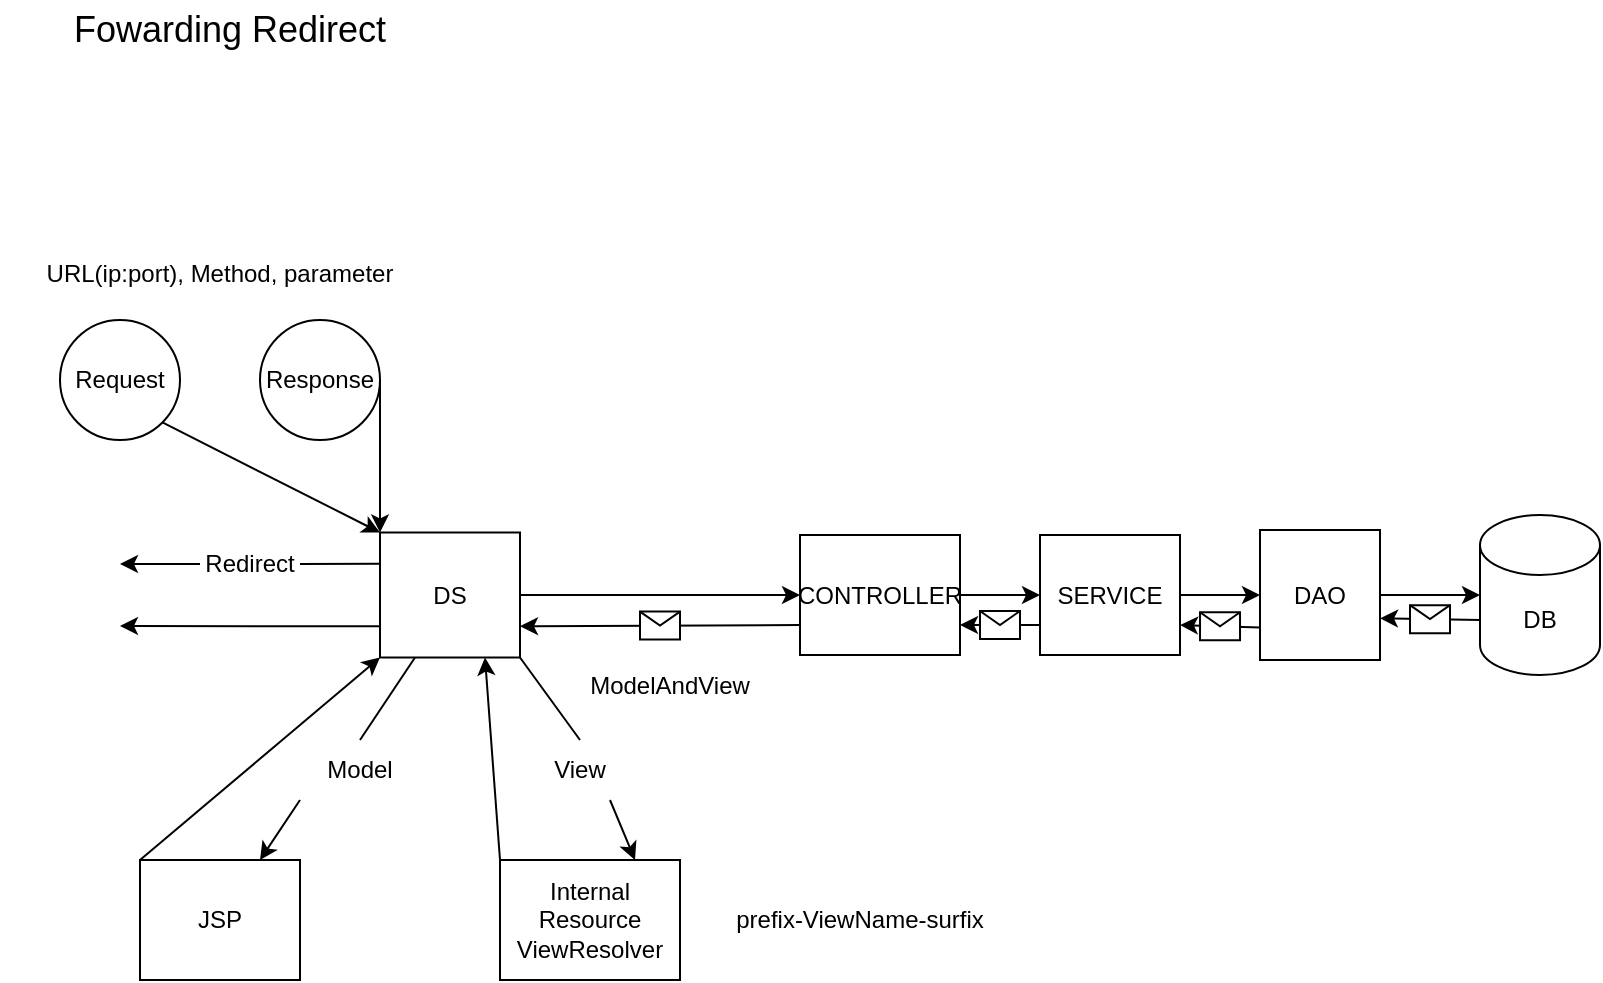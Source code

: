<mxfile version="20.8.17" type="github">
  <diagram name="페이지-1" id="sayw9rO7tbvS01IIlFyr">
    <mxGraphModel dx="1302" dy="647" grid="1" gridSize="10" guides="1" tooltips="1" connect="1" arrows="1" fold="1" page="1" pageScale="1" pageWidth="827" pageHeight="1169" math="0" shadow="0">
      <root>
        <mxCell id="0" />
        <mxCell id="1" parent="0" />
        <mxCell id="9UvphXqQE4aDw9bfN-vL-2" value="DAO" style="whiteSpace=wrap;html=1;" vertex="1" parent="1">
          <mxGeometry x="630" y="305" width="60" height="65" as="geometry" />
        </mxCell>
        <mxCell id="9UvphXqQE4aDw9bfN-vL-3" value="SERVICE" style="whiteSpace=wrap;html=1;" vertex="1" parent="1">
          <mxGeometry x="520" y="307.5" width="70" height="60" as="geometry" />
        </mxCell>
        <mxCell id="9UvphXqQE4aDw9bfN-vL-5" value="CONTROLLER" style="whiteSpace=wrap;html=1;" vertex="1" parent="1">
          <mxGeometry x="400" y="307.5" width="80" height="60" as="geometry" />
        </mxCell>
        <mxCell id="9UvphXqQE4aDw9bfN-vL-7" value="DS" style="whiteSpace=wrap;html=1;" vertex="1" parent="1">
          <mxGeometry x="190" y="306.25" width="70" height="62.5" as="geometry" />
        </mxCell>
        <mxCell id="9UvphXqQE4aDw9bfN-vL-9" value="JSP" style="rounded=0;whiteSpace=wrap;html=1;" vertex="1" parent="1">
          <mxGeometry x="70" y="470" width="80" height="60" as="geometry" />
        </mxCell>
        <mxCell id="9UvphXqQE4aDw9bfN-vL-10" value="Internal&lt;br&gt;Resource&lt;br&gt;ViewResolver" style="rounded=0;whiteSpace=wrap;html=1;" vertex="1" parent="1">
          <mxGeometry x="250" y="470" width="90" height="60" as="geometry" />
        </mxCell>
        <mxCell id="9UvphXqQE4aDw9bfN-vL-15" value="" style="endArrow=classic;html=1;rounded=0;entryX=0;entryY=0.5;entryDx=0;entryDy=0;" edge="1" parent="1" source="9UvphXqQE4aDw9bfN-vL-7" target="9UvphXqQE4aDw9bfN-vL-5">
          <mxGeometry width="50" height="50" relative="1" as="geometry">
            <mxPoint x="220" y="390" as="sourcePoint" />
            <mxPoint x="290.711" y="340" as="targetPoint" />
          </mxGeometry>
        </mxCell>
        <mxCell id="9UvphXqQE4aDw9bfN-vL-16" value="" style="endArrow=classic;html=1;rounded=0;entryX=0;entryY=0.5;entryDx=0;entryDy=0;" edge="1" parent="1" source="9UvphXqQE4aDw9bfN-vL-5" target="9UvphXqQE4aDw9bfN-vL-3">
          <mxGeometry width="50" height="50" relative="1" as="geometry">
            <mxPoint x="400" y="390" as="sourcePoint" />
            <mxPoint x="440" y="340" as="targetPoint" />
          </mxGeometry>
        </mxCell>
        <mxCell id="9UvphXqQE4aDw9bfN-vL-17" value="" style="endArrow=classic;html=1;rounded=0;entryX=0;entryY=0.5;entryDx=0;entryDy=0;" edge="1" parent="1" source="9UvphXqQE4aDw9bfN-vL-3" target="9UvphXqQE4aDw9bfN-vL-2">
          <mxGeometry width="50" height="50" relative="1" as="geometry">
            <mxPoint x="550" y="390" as="sourcePoint" />
            <mxPoint x="620.711" y="340" as="targetPoint" />
          </mxGeometry>
        </mxCell>
        <mxCell id="9UvphXqQE4aDw9bfN-vL-19" value="" style="endArrow=classic;html=1;rounded=0;entryX=0;entryY=0.5;entryDx=0;entryDy=0;entryPerimeter=0;" edge="1" parent="1" source="9UvphXqQE4aDw9bfN-vL-2" target="9UvphXqQE4aDw9bfN-vL-39">
          <mxGeometry width="50" height="50" relative="1" as="geometry">
            <mxPoint x="700" y="390" as="sourcePoint" />
            <mxPoint x="730" y="343" as="targetPoint" />
          </mxGeometry>
        </mxCell>
        <mxCell id="9UvphXqQE4aDw9bfN-vL-27" value="" style="endArrow=classic;html=1;rounded=0;entryX=1;entryY=0.75;entryDx=0;entryDy=0;exitX=0;exitY=0.75;exitDx=0;exitDy=0;" edge="1" parent="1" source="9UvphXqQE4aDw9bfN-vL-3" target="9UvphXqQE4aDw9bfN-vL-5">
          <mxGeometry relative="1" as="geometry">
            <mxPoint x="378.5" y="360" as="sourcePoint" />
            <mxPoint x="278.5" y="360" as="targetPoint" />
          </mxGeometry>
        </mxCell>
        <mxCell id="9UvphXqQE4aDw9bfN-vL-28" value="" style="shape=message;html=1;outlineConnect=0;" vertex="1" parent="9UvphXqQE4aDw9bfN-vL-27">
          <mxGeometry width="20" height="14" relative="1" as="geometry">
            <mxPoint x="-10" y="-7" as="offset" />
          </mxGeometry>
        </mxCell>
        <mxCell id="9UvphXqQE4aDw9bfN-vL-29" value="" style="endArrow=classic;html=1;rounded=0;exitX=0;exitY=0.75;exitDx=0;exitDy=0;entryX=1;entryY=0.75;entryDx=0;entryDy=0;" edge="1" parent="1" source="9UvphXqQE4aDw9bfN-vL-2" target="9UvphXqQE4aDw9bfN-vL-3">
          <mxGeometry relative="1" as="geometry">
            <mxPoint x="530" y="360" as="sourcePoint" />
            <mxPoint x="440" y="360" as="targetPoint" />
          </mxGeometry>
        </mxCell>
        <mxCell id="9UvphXqQE4aDw9bfN-vL-30" value="" style="shape=message;html=1;outlineConnect=0;" vertex="1" parent="9UvphXqQE4aDw9bfN-vL-29">
          <mxGeometry width="20" height="14" relative="1" as="geometry">
            <mxPoint x="-10" y="-7" as="offset" />
          </mxGeometry>
        </mxCell>
        <mxCell id="9UvphXqQE4aDw9bfN-vL-35" value="" style="endArrow=classic;html=1;rounded=0;entryX=1;entryY=0.679;entryDx=0;entryDy=0;exitX=0;exitY=0;exitDx=0;exitDy=52.5;exitPerimeter=0;entryPerimeter=0;" edge="1" parent="1" source="9UvphXqQE4aDw9bfN-vL-39" target="9UvphXqQE4aDw9bfN-vL-2">
          <mxGeometry relative="1" as="geometry">
            <mxPoint x="730" y="363" as="sourcePoint" />
            <mxPoint x="600" y="360" as="targetPoint" />
          </mxGeometry>
        </mxCell>
        <mxCell id="9UvphXqQE4aDw9bfN-vL-36" value="" style="shape=message;html=1;outlineConnect=0;" vertex="1" parent="9UvphXqQE4aDw9bfN-vL-35">
          <mxGeometry width="20" height="14" relative="1" as="geometry">
            <mxPoint x="-10" y="-7" as="offset" />
          </mxGeometry>
        </mxCell>
        <mxCell id="9UvphXqQE4aDw9bfN-vL-37" value="ModelAndView" style="text;html=1;strokeColor=none;fillColor=none;align=center;verticalAlign=middle;whiteSpace=wrap;rounded=0;" vertex="1" parent="1">
          <mxGeometry x="290" y="367.5" width="90" height="30" as="geometry" />
        </mxCell>
        <mxCell id="9UvphXqQE4aDw9bfN-vL-39" value="DB" style="shape=cylinder3;whiteSpace=wrap;html=1;boundedLbl=1;backgroundOutline=1;size=15;" vertex="1" parent="1">
          <mxGeometry x="740" y="297.5" width="60" height="80" as="geometry" />
        </mxCell>
        <mxCell id="9UvphXqQE4aDw9bfN-vL-41" value="" style="endArrow=classic;html=1;rounded=0;exitX=0;exitY=0.75;exitDx=0;exitDy=0;entryX=1;entryY=0.75;entryDx=0;entryDy=0;" edge="1" parent="1" source="9UvphXqQE4aDw9bfN-vL-5" target="9UvphXqQE4aDw9bfN-vL-7">
          <mxGeometry relative="1" as="geometry">
            <mxPoint x="210" y="360" as="sourcePoint" />
            <mxPoint x="140" y="360" as="targetPoint" />
          </mxGeometry>
        </mxCell>
        <mxCell id="9UvphXqQE4aDw9bfN-vL-42" value="" style="shape=message;html=1;outlineConnect=0;" vertex="1" parent="9UvphXqQE4aDw9bfN-vL-41">
          <mxGeometry width="20" height="14" relative="1" as="geometry">
            <mxPoint x="-10" y="-7" as="offset" />
          </mxGeometry>
        </mxCell>
        <mxCell id="9UvphXqQE4aDw9bfN-vL-43" value="" style="endArrow=classic;html=1;rounded=0;entryX=0;entryY=1;entryDx=0;entryDy=0;exitX=0;exitY=0;exitDx=0;exitDy=0;" edge="1" parent="1" source="9UvphXqQE4aDw9bfN-vL-9" target="9UvphXqQE4aDw9bfN-vL-7">
          <mxGeometry width="50" height="50" relative="1" as="geometry">
            <mxPoint x="140" y="470" as="sourcePoint" />
            <mxPoint x="190" y="420" as="targetPoint" />
          </mxGeometry>
        </mxCell>
        <mxCell id="9UvphXqQE4aDw9bfN-vL-44" value="" style="endArrow=classic;html=1;rounded=0;entryX=0.75;entryY=0;entryDx=0;entryDy=0;startArrow=none;exitX=0;exitY=1;exitDx=0;exitDy=0;" edge="1" parent="1" source="9UvphXqQE4aDw9bfN-vL-45" target="9UvphXqQE4aDw9bfN-vL-9">
          <mxGeometry width="50" height="50" relative="1" as="geometry">
            <mxPoint x="160" y="440" as="sourcePoint" />
            <mxPoint x="270" y="400" as="targetPoint" />
          </mxGeometry>
        </mxCell>
        <mxCell id="9UvphXqQE4aDw9bfN-vL-46" value="" style="endArrow=none;html=1;rounded=0;entryX=0.5;entryY=0;entryDx=0;entryDy=0;exitX=0.25;exitY=1;exitDx=0;exitDy=0;" edge="1" parent="1" source="9UvphXqQE4aDw9bfN-vL-7" target="9UvphXqQE4aDw9bfN-vL-45">
          <mxGeometry width="50" height="50" relative="1" as="geometry">
            <mxPoint x="237.5" y="368.75" as="sourcePoint" />
            <mxPoint x="200" y="470" as="targetPoint" />
          </mxGeometry>
        </mxCell>
        <mxCell id="9UvphXqQE4aDw9bfN-vL-45" value="Model" style="text;html=1;strokeColor=none;fillColor=none;align=center;verticalAlign=middle;whiteSpace=wrap;rounded=0;" vertex="1" parent="1">
          <mxGeometry x="150" y="410" width="60" height="30" as="geometry" />
        </mxCell>
        <mxCell id="9UvphXqQE4aDw9bfN-vL-47" value="" style="endArrow=classic;html=1;rounded=0;exitX=0;exitY=0;exitDx=0;exitDy=0;entryX=0.75;entryY=1;entryDx=0;entryDy=0;" edge="1" parent="1" source="9UvphXqQE4aDw9bfN-vL-10" target="9UvphXqQE4aDw9bfN-vL-7">
          <mxGeometry width="50" height="50" relative="1" as="geometry">
            <mxPoint x="280" y="450" as="sourcePoint" />
            <mxPoint x="330" y="400" as="targetPoint" />
          </mxGeometry>
        </mxCell>
        <mxCell id="9UvphXqQE4aDw9bfN-vL-48" value="" style="endArrow=classic;html=1;rounded=0;exitX=0.75;exitY=1;exitDx=0;exitDy=0;entryX=0.75;entryY=0;entryDx=0;entryDy=0;startArrow=none;" edge="1" parent="1" source="9UvphXqQE4aDw9bfN-vL-50" target="9UvphXqQE4aDw9bfN-vL-10">
          <mxGeometry width="50" height="50" relative="1" as="geometry">
            <mxPoint x="310" y="400" as="sourcePoint" />
            <mxPoint x="360" y="450" as="targetPoint" />
          </mxGeometry>
        </mxCell>
        <mxCell id="9UvphXqQE4aDw9bfN-vL-49" value="" style="endArrow=none;html=1;rounded=0;exitX=1;exitY=1;exitDx=0;exitDy=0;entryX=0.5;entryY=0;entryDx=0;entryDy=0;" edge="1" parent="1" source="9UvphXqQE4aDw9bfN-vL-7" target="9UvphXqQE4aDw9bfN-vL-50">
          <mxGeometry width="50" height="50" relative="1" as="geometry">
            <mxPoint x="290" y="368.75" as="sourcePoint" />
            <mxPoint x="357.5" y="470" as="targetPoint" />
          </mxGeometry>
        </mxCell>
        <mxCell id="9UvphXqQE4aDw9bfN-vL-50" value="View" style="text;html=1;strokeColor=none;fillColor=none;align=center;verticalAlign=middle;whiteSpace=wrap;rounded=0;" vertex="1" parent="1">
          <mxGeometry x="260" y="410" width="60" height="30" as="geometry" />
        </mxCell>
        <mxCell id="9UvphXqQE4aDw9bfN-vL-51" value="Request" style="ellipse;whiteSpace=wrap;html=1;aspect=fixed;" vertex="1" parent="1">
          <mxGeometry x="30" y="200" width="60" height="60" as="geometry" />
        </mxCell>
        <mxCell id="9UvphXqQE4aDw9bfN-vL-52" value="Response" style="ellipse;whiteSpace=wrap;html=1;aspect=fixed;" vertex="1" parent="1">
          <mxGeometry x="130" y="200" width="60" height="60" as="geometry" />
        </mxCell>
        <mxCell id="9UvphXqQE4aDw9bfN-vL-53" value="" style="endArrow=classic;html=1;rounded=0;entryX=0;entryY=0;entryDx=0;entryDy=0;exitX=1;exitY=0.5;exitDx=0;exitDy=0;" edge="1" parent="1" source="9UvphXqQE4aDw9bfN-vL-52" target="9UvphXqQE4aDw9bfN-vL-7">
          <mxGeometry width="50" height="50" relative="1" as="geometry">
            <mxPoint x="100" y="330" as="sourcePoint" />
            <mxPoint x="150" y="280" as="targetPoint" />
          </mxGeometry>
        </mxCell>
        <mxCell id="9UvphXqQE4aDw9bfN-vL-54" value="" style="endArrow=classic;html=1;rounded=0;entryX=0;entryY=0;entryDx=0;entryDy=0;exitX=1;exitY=1;exitDx=0;exitDy=0;" edge="1" parent="1" source="9UvphXqQE4aDw9bfN-vL-51" target="9UvphXqQE4aDw9bfN-vL-7">
          <mxGeometry width="50" height="50" relative="1" as="geometry">
            <mxPoint x="70" y="330" as="sourcePoint" />
            <mxPoint x="120" y="280" as="targetPoint" />
          </mxGeometry>
        </mxCell>
        <mxCell id="9UvphXqQE4aDw9bfN-vL-55" value="prefix-ViewName-surfix" style="text;html=1;strokeColor=none;fillColor=none;align=center;verticalAlign=middle;whiteSpace=wrap;rounded=0;" vertex="1" parent="1">
          <mxGeometry x="350" y="485" width="160" height="30" as="geometry" />
        </mxCell>
        <mxCell id="9UvphXqQE4aDw9bfN-vL-56" value="&lt;font style=&quot;font-size: 18px;&quot;&gt;Fowarding Redirect&lt;/font&gt;" style="text;html=1;strokeColor=none;fillColor=none;align=center;verticalAlign=middle;whiteSpace=wrap;rounded=0;" vertex="1" parent="1">
          <mxGeometry x="30" y="40" width="170" height="30" as="geometry" />
        </mxCell>
        <mxCell id="9UvphXqQE4aDw9bfN-vL-57" value="&lt;font style=&quot;font-size: 12px;&quot;&gt;URL(ip:port), Method, parameter&lt;/font&gt;" style="text;html=1;strokeColor=none;fillColor=none;align=center;verticalAlign=middle;whiteSpace=wrap;rounded=0;fontSize=18;" vertex="1" parent="1">
          <mxGeometry y="160" width="220" height="30" as="geometry" />
        </mxCell>
        <mxCell id="9UvphXqQE4aDw9bfN-vL-58" value="" style="endArrow=classic;html=1;rounded=0;fontSize=12;exitX=0;exitY=0.5;exitDx=0;exitDy=0;startArrow=none;" edge="1" parent="1" source="9UvphXqQE4aDw9bfN-vL-61">
          <mxGeometry width="50" height="50" relative="1" as="geometry">
            <mxPoint x="110" y="360" as="sourcePoint" />
            <mxPoint x="60" y="322" as="targetPoint" />
          </mxGeometry>
        </mxCell>
        <mxCell id="9UvphXqQE4aDw9bfN-vL-59" value="" style="endArrow=classic;html=1;rounded=0;fontSize=12;exitX=0;exitY=0.75;exitDx=0;exitDy=0;" edge="1" parent="1" source="9UvphXqQE4aDw9bfN-vL-7">
          <mxGeometry width="50" height="50" relative="1" as="geometry">
            <mxPoint x="110" y="390" as="sourcePoint" />
            <mxPoint x="60" y="353" as="targetPoint" />
          </mxGeometry>
        </mxCell>
        <mxCell id="9UvphXqQE4aDw9bfN-vL-60" value="" style="endArrow=none;html=1;rounded=0;fontSize=12;exitX=0;exitY=0.25;exitDx=0;exitDy=0;" edge="1" parent="1" source="9UvphXqQE4aDw9bfN-vL-7" target="9UvphXqQE4aDw9bfN-vL-61">
          <mxGeometry width="50" height="50" relative="1" as="geometry">
            <mxPoint x="190" y="321.875" as="sourcePoint" />
            <mxPoint x="60" y="322" as="targetPoint" />
          </mxGeometry>
        </mxCell>
        <mxCell id="9UvphXqQE4aDw9bfN-vL-61" value="Redirect" style="text;html=1;strokeColor=none;fillColor=none;align=center;verticalAlign=middle;whiteSpace=wrap;rounded=0;fontSize=12;" vertex="1" parent="1">
          <mxGeometry x="100" y="307" width="50" height="30" as="geometry" />
        </mxCell>
      </root>
    </mxGraphModel>
  </diagram>
</mxfile>
